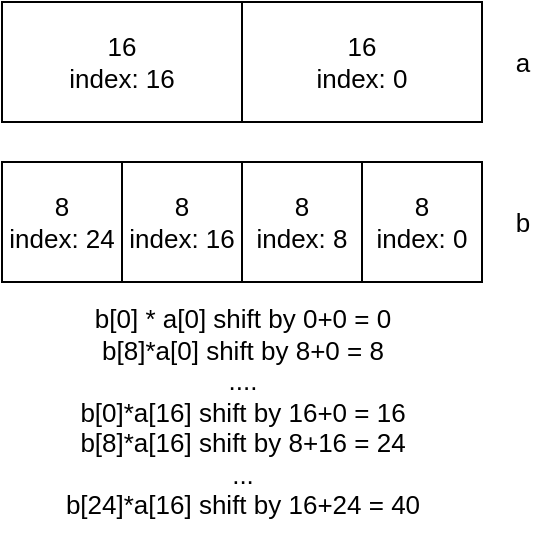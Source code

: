 <mxfile>
    <diagram id="13zy2GMkJTVxGGq8HJfd" name="Page-1">
        <mxGraphModel dx="1204" dy="624" grid="1" gridSize="10" guides="1" tooltips="1" connect="1" arrows="1" fold="1" page="1" pageScale="1" pageWidth="1100" pageHeight="850" math="0" shadow="0">
            <root>
                <mxCell id="0"/>
                <mxCell id="1" parent="0"/>
                <mxCell id="3" value="16&lt;br style=&quot;font-size: 13px;&quot;&gt;index: 16" style="rounded=0;whiteSpace=wrap;html=1;fontSize=13;" vertex="1" parent="1">
                    <mxGeometry x="130" y="170" width="120" height="60" as="geometry"/>
                </mxCell>
                <mxCell id="4" value="16&lt;br style=&quot;font-size: 13px;&quot;&gt;index: 0" style="rounded=0;whiteSpace=wrap;html=1;fontSize=13;" vertex="1" parent="1">
                    <mxGeometry x="250" y="170" width="120" height="60" as="geometry"/>
                </mxCell>
                <mxCell id="5" value="8&lt;br style=&quot;font-size: 13px;&quot;&gt;index: 24" style="rounded=0;whiteSpace=wrap;html=1;fontSize=13;" vertex="1" parent="1">
                    <mxGeometry x="130" y="250" width="60" height="60" as="geometry"/>
                </mxCell>
                <mxCell id="6" value="8&lt;br style=&quot;font-size: 13px;&quot;&gt;index: 16" style="rounded=0;whiteSpace=wrap;html=1;fontSize=13;" vertex="1" parent="1">
                    <mxGeometry x="190" y="250" width="60" height="60" as="geometry"/>
                </mxCell>
                <mxCell id="9" value="8&lt;br style=&quot;font-size: 13px;&quot;&gt;index: 0" style="rounded=0;whiteSpace=wrap;html=1;fontSize=13;" vertex="1" parent="1">
                    <mxGeometry x="310" y="250" width="60" height="60" as="geometry"/>
                </mxCell>
                <mxCell id="10" value="8&lt;br style=&quot;font-size: 13px;&quot;&gt;index: 8" style="rounded=0;whiteSpace=wrap;html=1;fontSize=13;" vertex="1" parent="1">
                    <mxGeometry x="250" y="250" width="60" height="60" as="geometry"/>
                </mxCell>
                <mxCell id="12" value="b[0] * a[0] shift by 0+0 = 0&lt;br style=&quot;font-size: 13px;&quot;&gt;b[8]*a[0] shift by 8+0 = 8&lt;br style=&quot;font-size: 13px;&quot;&gt;....&lt;br style=&quot;font-size: 13px;&quot;&gt;b[0]*a[16] shift by 16+0 = 16&lt;br style=&quot;font-size: 13px;&quot;&gt;b[8]*a[16] shift by 8+16 = 24&lt;br style=&quot;font-size: 13px;&quot;&gt;...&lt;br style=&quot;font-size: 13px;&quot;&gt;b[24]*a[16] shift by 16+24 = 40" style="text;html=1;align=center;verticalAlign=middle;resizable=0;points=[];autosize=1;strokeColor=none;fillColor=none;fontSize=13;" vertex="1" parent="1">
                    <mxGeometry x="155" y="315" width="190" height="120" as="geometry"/>
                </mxCell>
                <mxCell id="13" value="a" style="text;html=1;align=center;verticalAlign=middle;resizable=0;points=[];autosize=1;strokeColor=none;fillColor=none;fontSize=13;" vertex="1" parent="1">
                    <mxGeometry x="380" y="190" width="20" height="20" as="geometry"/>
                </mxCell>
                <mxCell id="14" value="b" style="text;html=1;align=center;verticalAlign=middle;resizable=0;points=[];autosize=1;strokeColor=none;fillColor=none;fontSize=13;" vertex="1" parent="1">
                    <mxGeometry x="380" y="270" width="20" height="20" as="geometry"/>
                </mxCell>
            </root>
        </mxGraphModel>
    </diagram>
</mxfile>